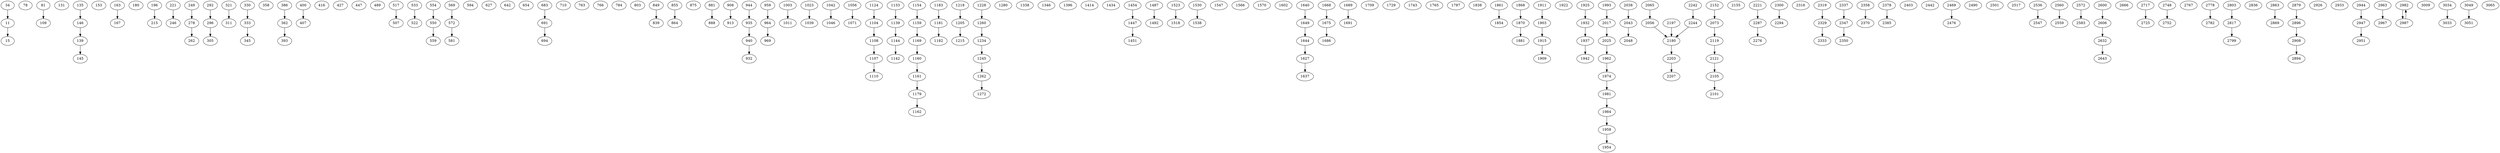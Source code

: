 strict digraph  {
34 [contraction="{31: {}}"];
11 [contraction="{36: {'contraction': {57: {}}}}"];
15;
78 [contraction="{72: {}}"];
81 [contraction="{85: {'contraction': {95: {}}}}"];
109;
131;
135;
146;
139;
145;
153;
163;
167;
180;
196 [contraction="{198: {'contraction': {218: {}}}}"];
215;
221 [contraction="{236: {}}"];
246;
249 [contraction="{254: {'contraction': {255: {}}}}"];
278;
262;
292;
296;
305;
321;
311;
330;
333 [contraction="{335: {}}"];
345;
358;
386;
362;
393;
400 [contraction="{399: {'contraction': {404: {}}}}"];
407;
416;
427 [contraction="{431: {}}"];
447;
489 [contraction="{497: {}}"];
517;
507 [contraction="{510: {'contraction': {519: {}}}}"];
533;
522 [contraction="{537: {}}"];
554;
550;
559 [contraction="{561: {}}"];
569;
572 [contraction="{575: {}}"];
581;
594 [contraction="{593: {}}"];
627;
642;
654 [contraction="{662: {'contraction': {669: {}}}}"];
683;
691;
694;
710;
763 [contraction="{762: {'contraction': {741: {}}}}"];
766 [contraction="{769: {'contraction': {773: {}}}}"];
784 [contraction="{791: {}}"];
803 [contraction="{810: {}}"];
849;
839 [contraction="{832: {}}"];
855;
864 [contraction="{863: {}}"];
875 [contraction="{867: {}}"];
881;
888 [contraction="{891: {'contraction': {897: {}}}}"];
908 [contraction="{911: {}}"];
913;
944 [contraction="{929: {}}"];
935 [contraction="{931: {'contraction': {933: {'contraction': {934: {}}}}}}"];
940;
932;
959;
964;
969;
1003;
1011;
1023 [contraction="{1020: {'contraction': {1029: {'contraction': {1035: {}}}}}}"];
1039;
1046 [contraction="{1051: {}}"];
1042;
1056 [contraction="{1054: {}}"];
1071;
1108;
1124 [contraction="{1126: {}}"];
1104;
1107 [contraction="{1119: {}}"];
1110;
1133;
1139;
1144;
1142 [contraction="{1152: {}}"];
1154 [contraction="{1157: {}}"];
1159;
1169;
1160;
1161 [contraction="{1165: {'contraction': {1163: {'contraction': {1164: {}}}}}}"];
1179;
1162;
1183;
1181;
1182;
1218 [contraction="{1202: {'contraction': {1224: {}}}}"];
1205;
1215;
1228;
1260 [contraction="{1258: {'contraction': {1259: {}}}}"];
1234;
1245 [contraction="{1256: {'contraction': {1257: {}}}}"];
1262;
1272 [contraction="{1275: {}}"];
1280 [contraction="{1301: {}}"];
1338;
1346;
1396 [contraction="{1404: {}}"];
1414;
1434;
1454 [contraction="{1444: {}}"];
1447;
1451;
1487;
1492;
1523;
1518;
1530 [contraction="{1529: {}}"];
1538 [contraction="{1537: {}}"];
1547;
1566 [contraction="{1565: {}}"];
1570 [contraction="{1569: {}}"];
1602 [contraction="{1601: {}}"];
1640;
1649;
1644;
1627 [contraction="{1634: {}}"];
1637;
1668;
1675;
1686;
1689;
1691;
1709;
1729;
1743 [contraction="{1757: {}}"];
1765;
1787;
1838;
1861;
1854 [contraction="{1864: {}}"];
1868 [contraction="{1874: {'contraction': {1878: {}}}}"];
1870;
1881;
1911;
1903;
1915;
1909 [contraction="{1908: {}}"];
1922;
1925;
1932 [contraction="{1931: {}}"];
1937;
1942;
1993 [contraction="{1994: {'contraction': {1996: {'contraction': {2018: {'contraction': {2021: {'contraction': {2022: {'contraction': {1971: {'contraction': {1977: {'contraction': {1987: {'contraction': {1998: {}}}}}}}}}}}}}}}}}}"];
2017;
2025 [contraction="{2028: {}}"];
1962 [contraction="{1966: {}}"];
1974;
1981;
1984 [contraction="{2005: {'contraction': {2027: {'contraction': {1950: {'contraction': {1972: {'contraction': {2010: {'contraction': {1956: {}}}}}}}}}}}}"];
1958;
1954;
2038;
2043;
2048;
2065;
2056;
2152 [contraction="{2153: {}}"];
2073 [contraction="{2148: {'contraction': {2124: {'contraction': {2095: {'contraction': {2098: {'contraction': {2107: {'contraction': {2112: {}}}}}}}}}}}}"];
2119;
2121 [contraction="{2127: {'contraction': {2129: {'contraction': {2103: {}}}}}}"];
2105;
2101 [contraction="{2142: {}}"];
2155 [contraction="{2172: {'contraction': {2173: {'contraction': {2177: {}}}}}}"];
2180 [contraction="{2188: {'contraction': {2191: {}}}, 2247: {}, 2059: {}, 2262: {'contraction': {2266: {'contraction': {2251: {}}}}}, 2200: {'contraction': {2204: {}}}}"];
2197;
2203;
2207 [contraction="{2212: {'contraction': {2211: {}}}}"];
2221 [contraction="{2223: {'contraction': {2228: {'contraction': {2235: {}}}}}, 2271: {'contraction': {2270: {'contraction': {2273: {}}}}}}"];
2242;
2244;
2294;
2287 [contraction="{2286: {}}"];
2276;
2300;
2316;
2319;
2329;
2333;
2337;
2347;
2350;
2358 [contraction="{2355: {'contraction': {2363: {}}}}"];
2370;
2385;
2378;
2403 [contraction="{2398: {}}"];
2442 [contraction="{2446: {'contraction': {2449: {}}}}"];
2469 [contraction="{2467: {}}"];
2476 [contraction="{2481: {}}"];
2490 [contraction="{2491: {'contraction': {2487: {}}}}"];
2501 [contraction="{2510: {}}"];
2517 [contraction="{2530: {}}"];
2536;
2547 [contraction="{2546: {}}"];
2560;
2559;
2572;
2583 [contraction="{2595: {}}"];
2600;
2606;
2632;
2643 [contraction="{2640: {}}"];
2666 [contraction="{2687: {}}"];
2717;
2725;
2748;
2752;
2767 [contraction="{2769: {'contraction': {2768: {}}}}"];
2778;
2782;
2803 [contraction="{2802: {}}"];
2817;
2799 [contraction="{2811: {}}"];
2836 [contraction="{2828: {'contraction': {2847: {'contraction': {2846: {'contraction': {2844: {'contraction': {2845: {}}}}}}}}}}"];
2863;
2869;
2879 [contraction="{2889: {}}"];
2896;
2908 [contraction="{2887: {}}"];
2894 [contraction="{2898: {'contraction': {2892: {}}}}"];
2926 [contraction="{2924: {'contraction': {2925: {'contraction': {2927: {}}}}}}"];
2933;
2944;
2947;
2951;
2963;
2967;
2982 [contraction="{2983: {'contraction': {2986: {}}}}"];
2987;
3009;
3034;
3033;
3049;
3051;
3065 [contraction="{3066: {}}"];
34 -> 11  [action=""];
11 -> 15  [action=""];
81 -> 109  [action=""];
135 -> 146  [action=""];
146 -> 139  [action=""];
139 -> 145  [action=""];
163 -> 167  [action=""];
196 -> 215  [action=""];
221 -> 246  [action=""];
249 -> 278  [action=""];
278 -> 262  [action=""];
292 -> 296  [action=""];
296 -> 305  [action=""];
321 -> 311  [action=""];
330 -> 333  [action=""];
333 -> 345  [action=""];
386 -> 362  [action=""];
362 -> 393  [action=""];
400 -> 407  [action=""];
517 -> 507  [action=""];
533 -> 522  [action=""];
554 -> 550  [action=""];
550 -> 559  [action=""];
569 -> 572  [action=""];
572 -> 581  [action=""];
683 -> 691  [action=""];
691 -> 694  [action=""];
849 -> 839  [action=""];
855 -> 864  [action=""];
881 -> 888  [action=""];
908 -> 913  [action=""];
944 -> 935  [action=""];
935 -> 940  [action=""];
940 -> 932  [action=""];
959 -> 964  [action=""];
964 -> 969  [action=""];
1003 -> 1011  [action=""];
1023 -> 1039  [action=""];
1042 -> 1046  [action=""];
1056 -> 1071  [action=""];
1108 -> 1107  [action=""];
1124 -> 1104  [action=""];
1104 -> 1108  [action=""];
1107 -> 1110  [action=""];
1133 -> 1139  [action=""];
1139 -> 1144  [action=""];
1144 -> 1142  [action=""];
1154 -> 1159  [action=""];
1159 -> 1169  [action=""];
1169 -> 1160  [action=""];
1160 -> 1161  [action=""];
1161 -> 1179  [action=""];
1179 -> 1162  [action=""];
1183 -> 1181  [action=""];
1181 -> 1182  [action=""];
1218 -> 1205  [action=""];
1205 -> 1215  [action=""];
1228 -> 1260  [action=""];
1260 -> 1234  [action=""];
1234 -> 1245  [action=""];
1245 -> 1262  [action=""];
1262 -> 1272  [action=""];
1454 -> 1447  [action=""];
1447 -> 1451  [action=""];
1487 -> 1492  [action=""];
1523 -> 1518  [action=""];
1530 -> 1538  [action=""];
1640 -> 1649  [action=""];
1649 -> 1644  [action=""];
1644 -> 1627  [action=""];
1627 -> 1637  [action=""];
1668 -> 1675  [action=""];
1675 -> 1686  [action=""];
1689 -> 1691  [action=""];
1861 -> 1854  [action=""];
1868 -> 1870  [action=""];
1870 -> 1881  [action=""];
1911 -> 1903  [action=""];
1903 -> 1915  [action=""];
1915 -> 1909  [action=""];
1925 -> 1932  [action=""];
1932 -> 1937  [action=""];
1937 -> 1942  [action=""];
1993 -> 2017  [action=""];
2017 -> 2025  [action=""];
2025 -> 1962  [action=""];
1962 -> 1974  [action=""];
1974 -> 1981  [action=""];
1981 -> 1984  [action=""];
1984 -> 1958  [action=""];
1958 -> 1954  [action=""];
2038 -> 2043  [action=""];
2043 -> 2048  [action=""];
2065 -> 2056  [action=""];
2056 -> 2180  [action=""];
2152 -> 2073  [action=""];
2073 -> 2119  [action=""];
2119 -> 2121  [action=""];
2121 -> 2105  [action=""];
2105 -> 2101  [action=""];
2180 -> 2203  [action=""];
2197 -> 2180  [action=""];
2203 -> 2207  [action=""];
2221 -> 2287  [action=""];
2242 -> 2244  [action=""];
2244 -> 2180  [action=""];
2287 -> 2276  [action=""];
2300 -> 2294  [action=""];
2319 -> 2329  [action=""];
2329 -> 2333  [action=""];
2337 -> 2347  [action=""];
2347 -> 2350  [action=""];
2358 -> 2370  [action=""];
2378 -> 2385  [action=""];
2469 -> 2476  [action=""];
2536 -> 2547  [action=""];
2560 -> 2559  [action=""];
2572 -> 2583  [action=""];
2600 -> 2606  [action=""];
2606 -> 2632  [action=""];
2632 -> 2643  [action=""];
2717 -> 2725  [action=""];
2748 -> 2752  [action=""];
2778 -> 2782  [action=""];
2803 -> 2817  [action=""];
2817 -> 2799  [action=""];
2863 -> 2869  [action=""];
2879 -> 2896  [action=""];
2896 -> 2908  [action=""];
2908 -> 2894  [action=""];
2944 -> 2947  [action=""];
2947 -> 2951  [action=""];
2963 -> 2967  [action=""];
2982 -> 2987  [action=""];
2987 -> 2982  [action=""];
3034 -> 3033  [action=""];
3049 -> 3051  [action=""];
}
